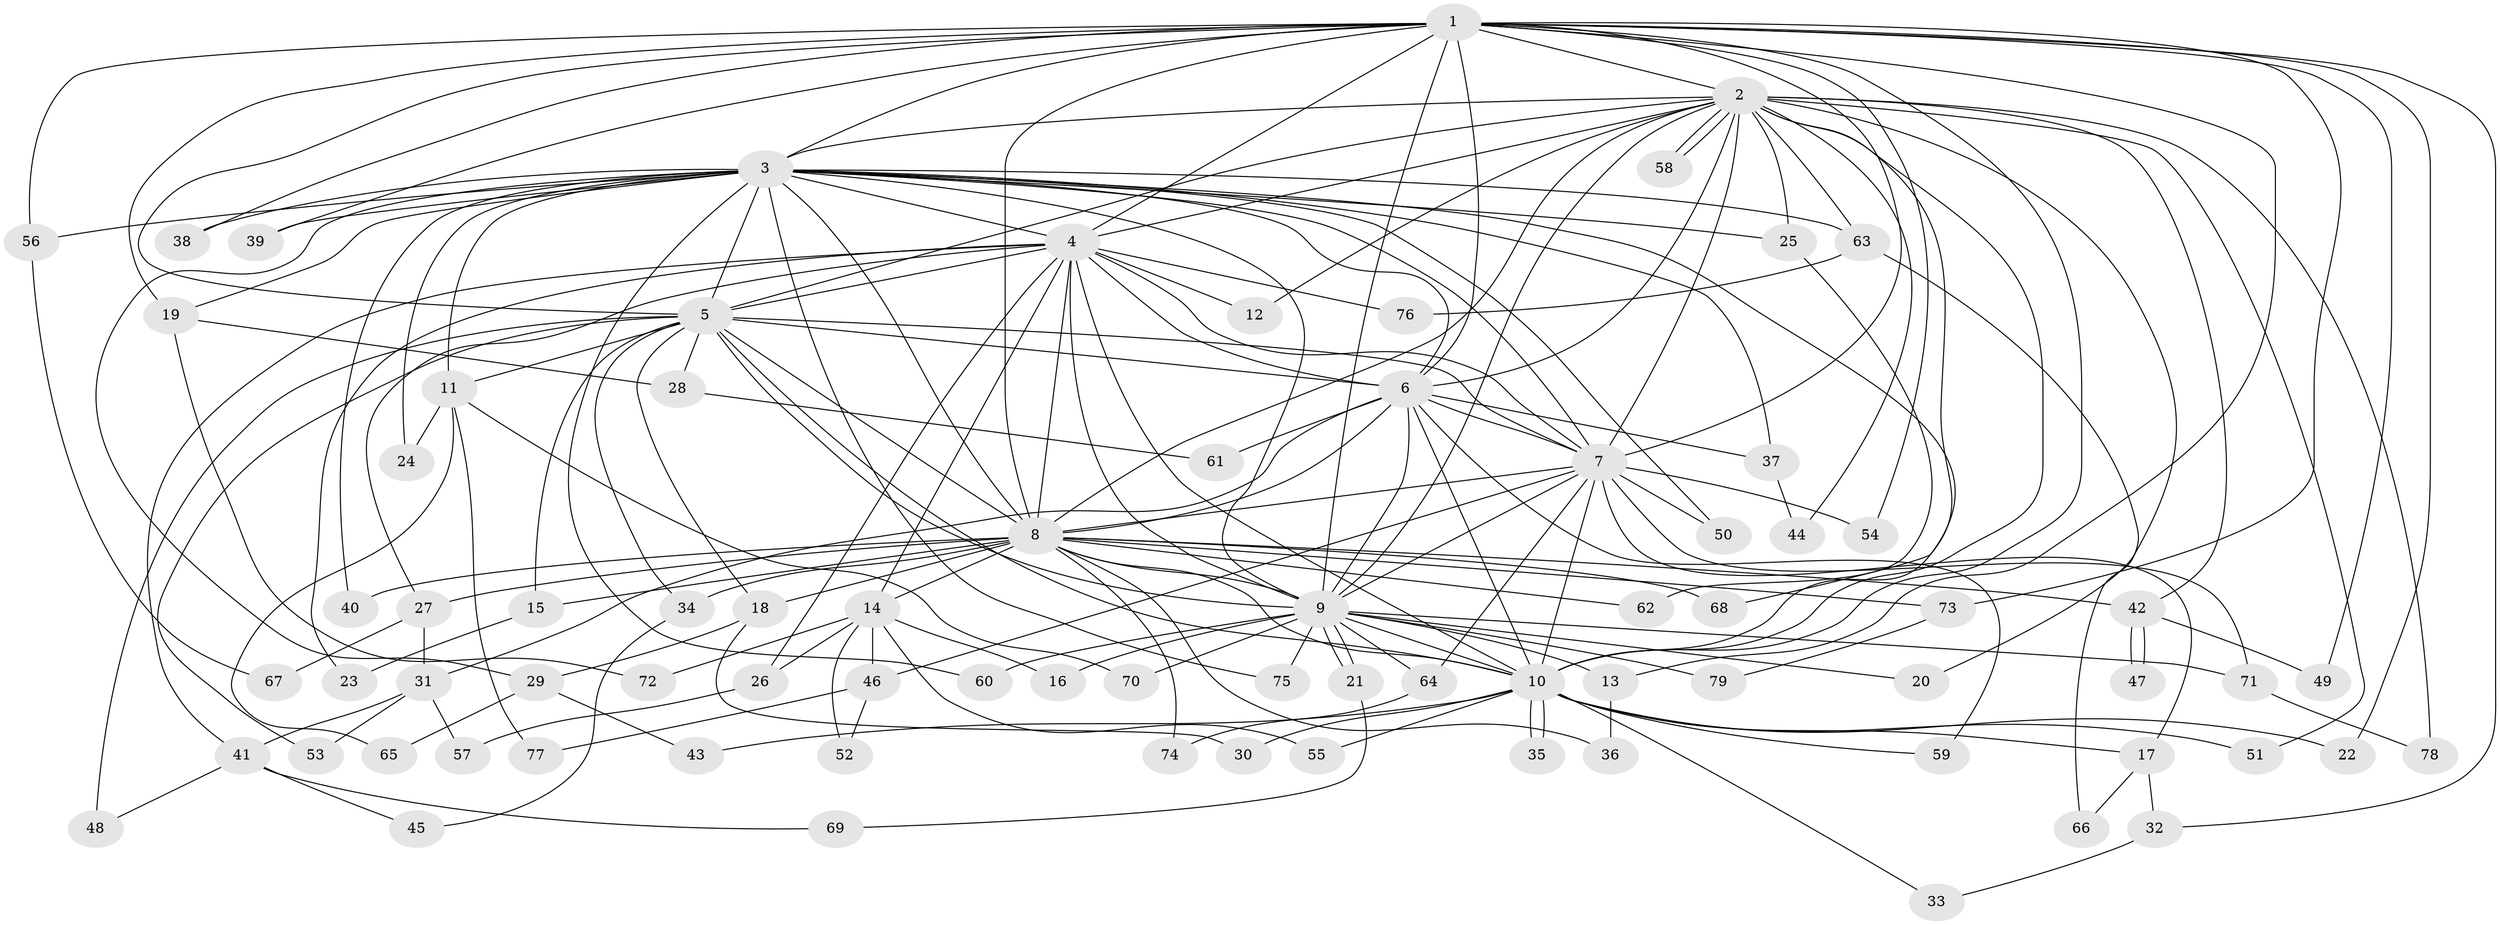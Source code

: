 // coarse degree distribution, {17: 0.03389830508474576, 28: 0.01694915254237288, 14: 0.01694915254237288, 16: 0.03389830508474576, 25: 0.01694915254237288, 6: 0.01694915254237288, 2: 0.5254237288135594, 3: 0.2033898305084746, 4: 0.0847457627118644, 5: 0.03389830508474576, 1: 0.01694915254237288}
// Generated by graph-tools (version 1.1) at 2025/51/02/27/25 19:51:53]
// undirected, 79 vertices, 183 edges
graph export_dot {
graph [start="1"]
  node [color=gray90,style=filled];
  1;
  2;
  3;
  4;
  5;
  6;
  7;
  8;
  9;
  10;
  11;
  12;
  13;
  14;
  15;
  16;
  17;
  18;
  19;
  20;
  21;
  22;
  23;
  24;
  25;
  26;
  27;
  28;
  29;
  30;
  31;
  32;
  33;
  34;
  35;
  36;
  37;
  38;
  39;
  40;
  41;
  42;
  43;
  44;
  45;
  46;
  47;
  48;
  49;
  50;
  51;
  52;
  53;
  54;
  55;
  56;
  57;
  58;
  59;
  60;
  61;
  62;
  63;
  64;
  65;
  66;
  67;
  68;
  69;
  70;
  71;
  72;
  73;
  74;
  75;
  76;
  77;
  78;
  79;
  1 -- 2;
  1 -- 3;
  1 -- 4;
  1 -- 5;
  1 -- 6;
  1 -- 7;
  1 -- 8;
  1 -- 9;
  1 -- 10;
  1 -- 13;
  1 -- 19;
  1 -- 22;
  1 -- 32;
  1 -- 38;
  1 -- 39;
  1 -- 49;
  1 -- 54;
  1 -- 56;
  1 -- 73;
  2 -- 3;
  2 -- 4;
  2 -- 5;
  2 -- 6;
  2 -- 7;
  2 -- 8;
  2 -- 9;
  2 -- 10;
  2 -- 12;
  2 -- 20;
  2 -- 25;
  2 -- 42;
  2 -- 44;
  2 -- 51;
  2 -- 58;
  2 -- 58;
  2 -- 63;
  2 -- 68;
  2 -- 78;
  3 -- 4;
  3 -- 5;
  3 -- 6;
  3 -- 7;
  3 -- 8;
  3 -- 9;
  3 -- 10;
  3 -- 11;
  3 -- 19;
  3 -- 24;
  3 -- 25;
  3 -- 29;
  3 -- 37;
  3 -- 38;
  3 -- 39;
  3 -- 40;
  3 -- 50;
  3 -- 56;
  3 -- 60;
  3 -- 63;
  3 -- 75;
  4 -- 5;
  4 -- 6;
  4 -- 7;
  4 -- 8;
  4 -- 9;
  4 -- 10;
  4 -- 12;
  4 -- 14;
  4 -- 23;
  4 -- 26;
  4 -- 27;
  4 -- 41;
  4 -- 76;
  5 -- 6;
  5 -- 7;
  5 -- 8;
  5 -- 9;
  5 -- 10;
  5 -- 11;
  5 -- 15;
  5 -- 18;
  5 -- 28;
  5 -- 34;
  5 -- 48;
  5 -- 53;
  6 -- 7;
  6 -- 8;
  6 -- 9;
  6 -- 10;
  6 -- 31;
  6 -- 37;
  6 -- 59;
  6 -- 61;
  7 -- 8;
  7 -- 9;
  7 -- 10;
  7 -- 17;
  7 -- 46;
  7 -- 50;
  7 -- 54;
  7 -- 64;
  7 -- 71;
  8 -- 9;
  8 -- 10;
  8 -- 14;
  8 -- 15;
  8 -- 18;
  8 -- 27;
  8 -- 34;
  8 -- 36;
  8 -- 40;
  8 -- 42;
  8 -- 62;
  8 -- 68;
  8 -- 73;
  8 -- 74;
  9 -- 10;
  9 -- 13;
  9 -- 16;
  9 -- 20;
  9 -- 21;
  9 -- 21;
  9 -- 60;
  9 -- 64;
  9 -- 70;
  9 -- 71;
  9 -- 75;
  9 -- 79;
  10 -- 17;
  10 -- 22;
  10 -- 30;
  10 -- 33;
  10 -- 35;
  10 -- 35;
  10 -- 43;
  10 -- 51;
  10 -- 55;
  10 -- 59;
  11 -- 24;
  11 -- 65;
  11 -- 70;
  11 -- 77;
  13 -- 36;
  14 -- 16;
  14 -- 26;
  14 -- 46;
  14 -- 52;
  14 -- 55;
  14 -- 72;
  15 -- 23;
  17 -- 32;
  17 -- 66;
  18 -- 29;
  18 -- 30;
  19 -- 28;
  19 -- 72;
  21 -- 69;
  25 -- 62;
  26 -- 57;
  27 -- 31;
  27 -- 67;
  28 -- 61;
  29 -- 43;
  29 -- 65;
  31 -- 41;
  31 -- 53;
  31 -- 57;
  32 -- 33;
  34 -- 45;
  37 -- 44;
  41 -- 45;
  41 -- 48;
  41 -- 69;
  42 -- 47;
  42 -- 47;
  42 -- 49;
  46 -- 52;
  46 -- 77;
  56 -- 67;
  63 -- 66;
  63 -- 76;
  64 -- 74;
  71 -- 78;
  73 -- 79;
}
